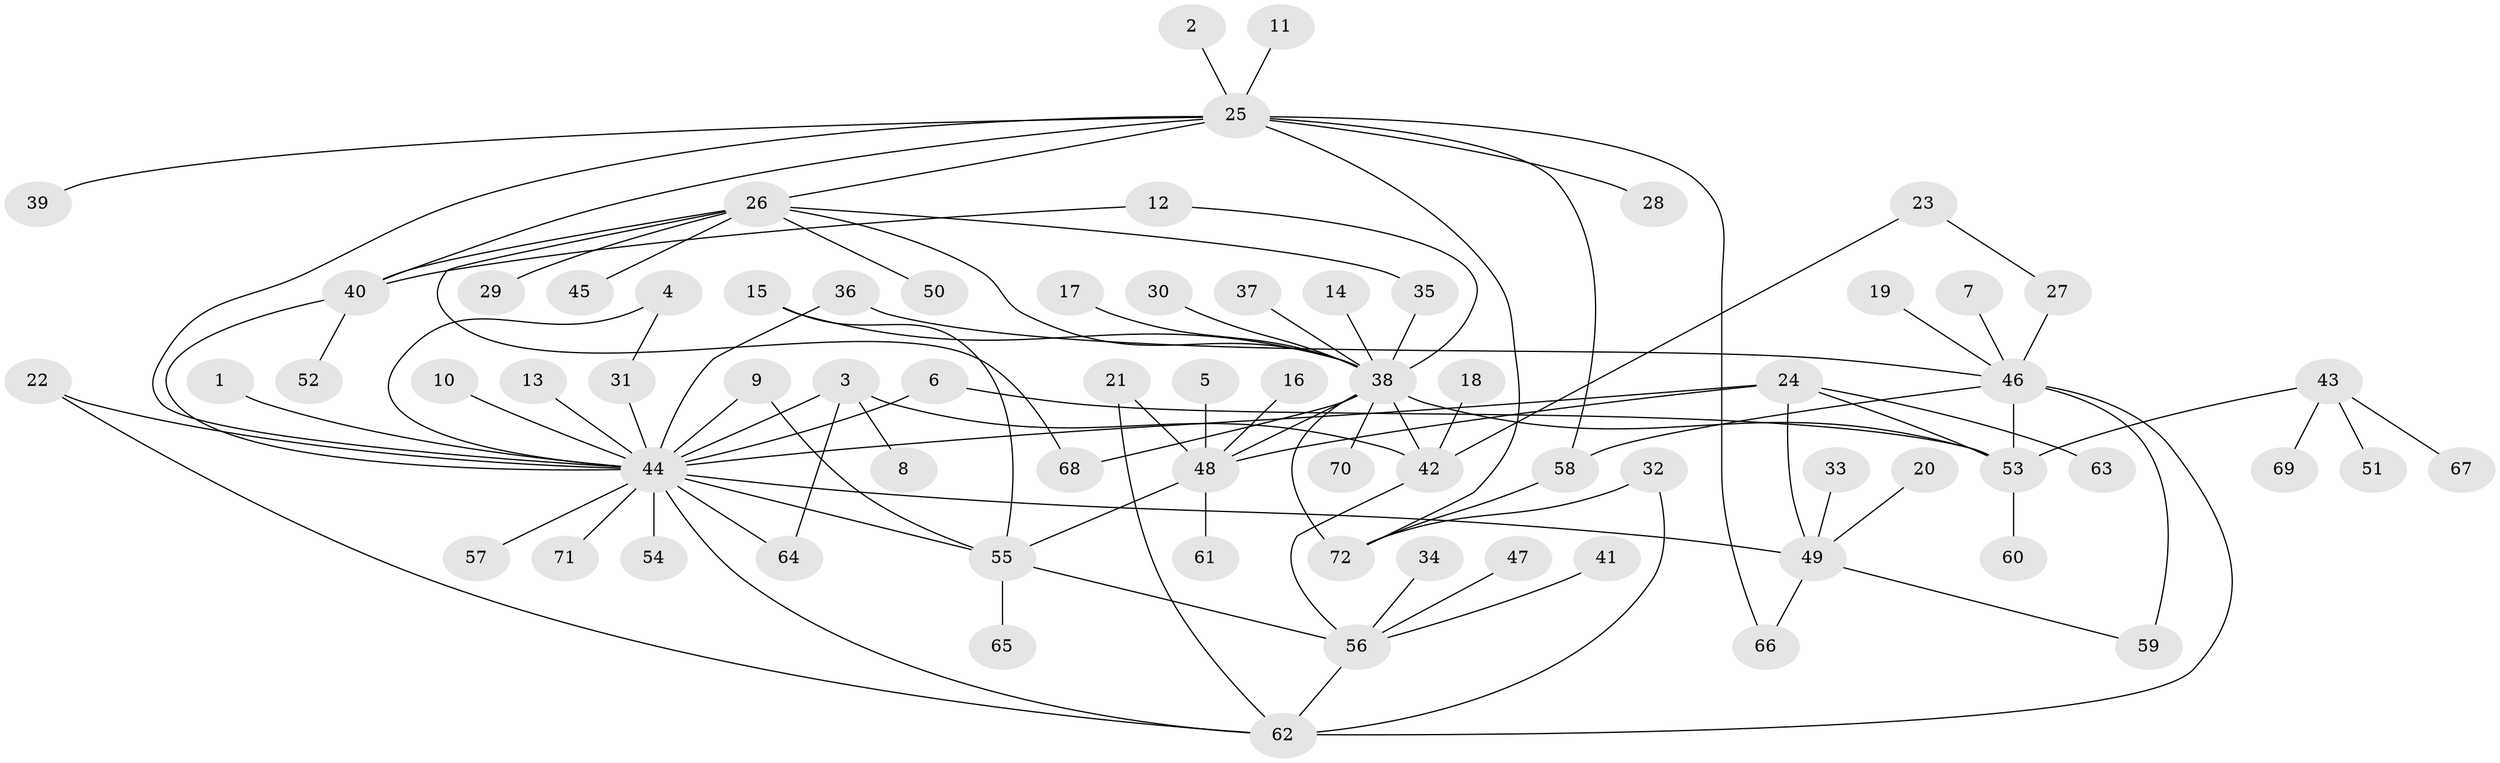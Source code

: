// original degree distribution, {6: 0.013888888888888888, 17: 0.006944444444444444, 5: 0.034722222222222224, 7: 0.034722222222222224, 12: 0.006944444444444444, 2: 0.24305555555555555, 8: 0.020833333333333332, 10: 0.013888888888888888, 1: 0.5, 3: 0.09027777777777778, 4: 0.034722222222222224}
// Generated by graph-tools (version 1.1) at 2025/49/03/09/25 03:49:55]
// undirected, 72 vertices, 99 edges
graph export_dot {
graph [start="1"]
  node [color=gray90,style=filled];
  1;
  2;
  3;
  4;
  5;
  6;
  7;
  8;
  9;
  10;
  11;
  12;
  13;
  14;
  15;
  16;
  17;
  18;
  19;
  20;
  21;
  22;
  23;
  24;
  25;
  26;
  27;
  28;
  29;
  30;
  31;
  32;
  33;
  34;
  35;
  36;
  37;
  38;
  39;
  40;
  41;
  42;
  43;
  44;
  45;
  46;
  47;
  48;
  49;
  50;
  51;
  52;
  53;
  54;
  55;
  56;
  57;
  58;
  59;
  60;
  61;
  62;
  63;
  64;
  65;
  66;
  67;
  68;
  69;
  70;
  71;
  72;
  1 -- 44 [weight=1.0];
  2 -- 25 [weight=1.0];
  3 -- 8 [weight=1.0];
  3 -- 42 [weight=1.0];
  3 -- 44 [weight=1.0];
  3 -- 64 [weight=1.0];
  4 -- 31 [weight=1.0];
  4 -- 44 [weight=1.0];
  5 -- 48 [weight=1.0];
  6 -- 44 [weight=1.0];
  6 -- 53 [weight=1.0];
  7 -- 46 [weight=1.0];
  9 -- 44 [weight=1.0];
  9 -- 55 [weight=1.0];
  10 -- 44 [weight=1.0];
  11 -- 25 [weight=1.0];
  12 -- 38 [weight=1.0];
  12 -- 40 [weight=1.0];
  13 -- 44 [weight=1.0];
  14 -- 38 [weight=1.0];
  15 -- 38 [weight=1.0];
  15 -- 55 [weight=1.0];
  16 -- 48 [weight=1.0];
  17 -- 38 [weight=1.0];
  18 -- 42 [weight=1.0];
  19 -- 46 [weight=1.0];
  20 -- 49 [weight=1.0];
  21 -- 48 [weight=1.0];
  21 -- 62 [weight=1.0];
  22 -- 44 [weight=1.0];
  22 -- 62 [weight=1.0];
  23 -- 27 [weight=1.0];
  23 -- 42 [weight=1.0];
  24 -- 44 [weight=1.0];
  24 -- 48 [weight=1.0];
  24 -- 49 [weight=1.0];
  24 -- 53 [weight=1.0];
  24 -- 63 [weight=1.0];
  25 -- 26 [weight=1.0];
  25 -- 28 [weight=1.0];
  25 -- 39 [weight=1.0];
  25 -- 40 [weight=1.0];
  25 -- 44 [weight=1.0];
  25 -- 58 [weight=1.0];
  25 -- 66 [weight=1.0];
  25 -- 72 [weight=1.0];
  26 -- 29 [weight=1.0];
  26 -- 35 [weight=1.0];
  26 -- 38 [weight=1.0];
  26 -- 40 [weight=1.0];
  26 -- 45 [weight=1.0];
  26 -- 50 [weight=1.0];
  26 -- 68 [weight=1.0];
  27 -- 46 [weight=1.0];
  30 -- 38 [weight=1.0];
  31 -- 44 [weight=1.0];
  32 -- 62 [weight=1.0];
  32 -- 72 [weight=1.0];
  33 -- 49 [weight=1.0];
  34 -- 56 [weight=1.0];
  35 -- 38 [weight=1.0];
  36 -- 44 [weight=1.0];
  36 -- 46 [weight=1.0];
  37 -- 38 [weight=1.0];
  38 -- 42 [weight=1.0];
  38 -- 48 [weight=1.0];
  38 -- 53 [weight=1.0];
  38 -- 68 [weight=1.0];
  38 -- 70 [weight=1.0];
  38 -- 72 [weight=1.0];
  40 -- 44 [weight=1.0];
  40 -- 52 [weight=1.0];
  41 -- 56 [weight=1.0];
  42 -- 56 [weight=1.0];
  43 -- 51 [weight=1.0];
  43 -- 53 [weight=1.0];
  43 -- 67 [weight=1.0];
  43 -- 69 [weight=1.0];
  44 -- 49 [weight=1.0];
  44 -- 54 [weight=1.0];
  44 -- 55 [weight=1.0];
  44 -- 57 [weight=1.0];
  44 -- 62 [weight=1.0];
  44 -- 64 [weight=2.0];
  44 -- 71 [weight=1.0];
  46 -- 53 [weight=1.0];
  46 -- 58 [weight=1.0];
  46 -- 59 [weight=2.0];
  46 -- 62 [weight=1.0];
  47 -- 56 [weight=1.0];
  48 -- 55 [weight=1.0];
  48 -- 61 [weight=1.0];
  49 -- 59 [weight=1.0];
  49 -- 66 [weight=1.0];
  53 -- 60 [weight=1.0];
  55 -- 56 [weight=1.0];
  55 -- 65 [weight=1.0];
  56 -- 62 [weight=1.0];
  58 -- 72 [weight=1.0];
}
